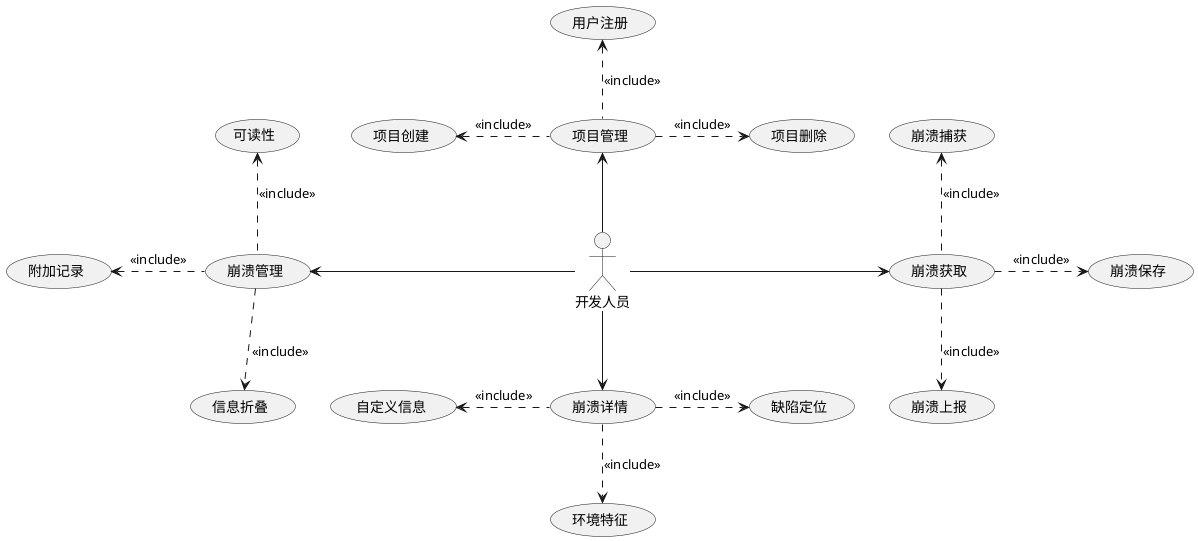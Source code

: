 @startuml

:开发人员: as Dev

Dev -up-> (项目管理)
(项目管理) -up.> (用户注册) : <<include>>
(项目管理) -left.> (项目创建) : <<include>>
(项目管理) .> (项目删除) : <<include>>

Dev -right-> (崩溃获取)
(崩溃获取) -up.> (崩溃捕获) : <<include>>
(崩溃获取) -right.> (崩溃保存) : <<include>>
(崩溃获取) -down.> (崩溃上报) : <<include>>

Dev -down-> (崩溃详情)
(崩溃详情) -down.> (环境特征) : <<include>>
(崩溃详情) -right.> (缺陷定位) : <<include>>
(崩溃详情) -left.> (自定义信息) : <<include>>

Dev -left-> (崩溃管理)
(崩溃管理) -up.> (可读性) : <<include>>
(崩溃管理) -left.> (附加记录) : <<include>>
(崩溃管理) -down.> (信息折叠) : <<include>>
@enduml

